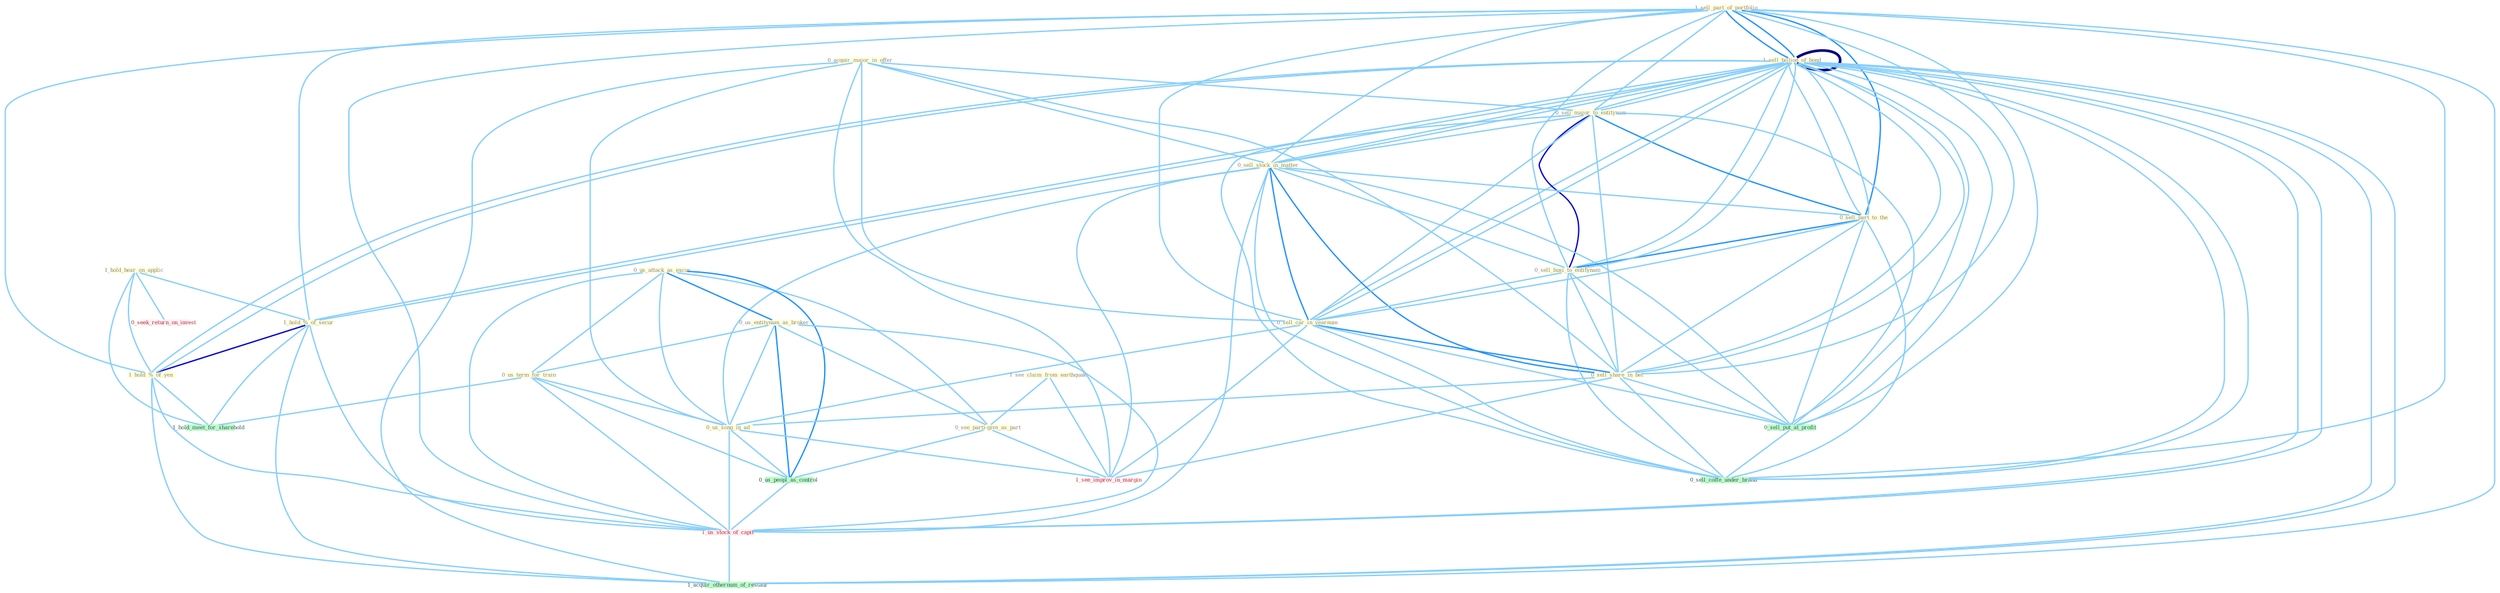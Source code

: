 Graph G{ 
    node
    [shape=polygon,style=filled,width=.5,height=.06,color="#BDFCC9",fixedsize=true,fontsize=4,
    fontcolor="#2f4f4f"];
    {node
    [color="#ffffe0", fontcolor="#8b7d6b"] "1_sell_part_of_portfolio " "1_sell_billion_of_bond " "0_acquir_major_in_offer " "0_sell_major_to_entitynam " "1_hold_hear_on_applic " "1_hold_%_of_secur " "0_sell_stock_in_matter " "0_us_attack_as_excus " "0_sell_part_to_the " "0_sell_busi_to_entitynam " "1_hold_%_of_yen " "0_us_entitynam_as_broker " "0_sell_car_in_yearnum " "0_sell_share_in_bet " "0_us_term_for_train " "1_see_claim_from_earthquak " "0_us_song_in_ad " "0_see_parti-give_as_part " "1_sell_billion_of_bond "}
{node [color="#fff0f5", fontcolor="#b22222"] "0_seek_return_on_invest " "1_us_stock_of_capit " "1_see_improv_in_margin "}
edge [color="#B0E2FF"];

	"1_sell_part_of_portfolio " -- "1_sell_billion_of_bond " [w="2", color="#1e90ff" , len=0.8];
	"1_sell_part_of_portfolio " -- "0_sell_major_to_entitynam " [w="1", color="#87cefa" ];
	"1_sell_part_of_portfolio " -- "1_hold_%_of_secur " [w="1", color="#87cefa" ];
	"1_sell_part_of_portfolio " -- "0_sell_stock_in_matter " [w="1", color="#87cefa" ];
	"1_sell_part_of_portfolio " -- "0_sell_part_to_the " [w="2", color="#1e90ff" , len=0.8];
	"1_sell_part_of_portfolio " -- "0_sell_busi_to_entitynam " [w="1", color="#87cefa" ];
	"1_sell_part_of_portfolio " -- "1_hold_%_of_yen " [w="1", color="#87cefa" ];
	"1_sell_part_of_portfolio " -- "0_sell_car_in_yearnum " [w="1", color="#87cefa" ];
	"1_sell_part_of_portfolio " -- "0_sell_share_in_bet " [w="1", color="#87cefa" ];
	"1_sell_part_of_portfolio " -- "1_sell_billion_of_bond " [w="2", color="#1e90ff" , len=0.8];
	"1_sell_part_of_portfolio " -- "0_sell_put_at_profit " [w="1", color="#87cefa" ];
	"1_sell_part_of_portfolio " -- "1_us_stock_of_capit " [w="1", color="#87cefa" ];
	"1_sell_part_of_portfolio " -- "0_sell_coffe_under_brand " [w="1", color="#87cefa" ];
	"1_sell_part_of_portfolio " -- "1_acquir_othernum_of_restaur " [w="1", color="#87cefa" ];
	"1_sell_billion_of_bond " -- "0_sell_major_to_entitynam " [w="1", color="#87cefa" ];
	"1_sell_billion_of_bond " -- "1_hold_%_of_secur " [w="1", color="#87cefa" ];
	"1_sell_billion_of_bond " -- "0_sell_stock_in_matter " [w="1", color="#87cefa" ];
	"1_sell_billion_of_bond " -- "0_sell_part_to_the " [w="1", color="#87cefa" ];
	"1_sell_billion_of_bond " -- "0_sell_busi_to_entitynam " [w="1", color="#87cefa" ];
	"1_sell_billion_of_bond " -- "1_hold_%_of_yen " [w="1", color="#87cefa" ];
	"1_sell_billion_of_bond " -- "0_sell_car_in_yearnum " [w="1", color="#87cefa" ];
	"1_sell_billion_of_bond " -- "0_sell_share_in_bet " [w="1", color="#87cefa" ];
	"1_sell_billion_of_bond " -- "1_sell_billion_of_bond " [w="4", style=bold, color="#000080", len=0.4];
	"1_sell_billion_of_bond " -- "0_sell_put_at_profit " [w="1", color="#87cefa" ];
	"1_sell_billion_of_bond " -- "1_us_stock_of_capit " [w="1", color="#87cefa" ];
	"1_sell_billion_of_bond " -- "0_sell_coffe_under_brand " [w="1", color="#87cefa" ];
	"1_sell_billion_of_bond " -- "1_acquir_othernum_of_restaur " [w="1", color="#87cefa" ];
	"0_acquir_major_in_offer " -- "0_sell_major_to_entitynam " [w="1", color="#87cefa" ];
	"0_acquir_major_in_offer " -- "0_sell_stock_in_matter " [w="1", color="#87cefa" ];
	"0_acquir_major_in_offer " -- "0_sell_car_in_yearnum " [w="1", color="#87cefa" ];
	"0_acquir_major_in_offer " -- "0_sell_share_in_bet " [w="1", color="#87cefa" ];
	"0_acquir_major_in_offer " -- "0_us_song_in_ad " [w="1", color="#87cefa" ];
	"0_acquir_major_in_offer " -- "1_see_improv_in_margin " [w="1", color="#87cefa" ];
	"0_acquir_major_in_offer " -- "1_acquir_othernum_of_restaur " [w="1", color="#87cefa" ];
	"0_sell_major_to_entitynam " -- "0_sell_stock_in_matter " [w="1", color="#87cefa" ];
	"0_sell_major_to_entitynam " -- "0_sell_part_to_the " [w="2", color="#1e90ff" , len=0.8];
	"0_sell_major_to_entitynam " -- "0_sell_busi_to_entitynam " [w="3", color="#0000cd" , len=0.6];
	"0_sell_major_to_entitynam " -- "0_sell_car_in_yearnum " [w="1", color="#87cefa" ];
	"0_sell_major_to_entitynam " -- "0_sell_share_in_bet " [w="1", color="#87cefa" ];
	"0_sell_major_to_entitynam " -- "1_sell_billion_of_bond " [w="1", color="#87cefa" ];
	"0_sell_major_to_entitynam " -- "0_sell_put_at_profit " [w="1", color="#87cefa" ];
	"0_sell_major_to_entitynam " -- "0_sell_coffe_under_brand " [w="1", color="#87cefa" ];
	"1_hold_hear_on_applic " -- "1_hold_%_of_secur " [w="1", color="#87cefa" ];
	"1_hold_hear_on_applic " -- "1_hold_%_of_yen " [w="1", color="#87cefa" ];
	"1_hold_hear_on_applic " -- "0_seek_return_on_invest " [w="1", color="#87cefa" ];
	"1_hold_hear_on_applic " -- "1_hold_meet_for_sharehold " [w="1", color="#87cefa" ];
	"1_hold_%_of_secur " -- "1_hold_%_of_yen " [w="3", color="#0000cd" , len=0.6];
	"1_hold_%_of_secur " -- "1_sell_billion_of_bond " [w="1", color="#87cefa" ];
	"1_hold_%_of_secur " -- "1_us_stock_of_capit " [w="1", color="#87cefa" ];
	"1_hold_%_of_secur " -- "1_hold_meet_for_sharehold " [w="1", color="#87cefa" ];
	"1_hold_%_of_secur " -- "1_acquir_othernum_of_restaur " [w="1", color="#87cefa" ];
	"0_sell_stock_in_matter " -- "0_sell_part_to_the " [w="1", color="#87cefa" ];
	"0_sell_stock_in_matter " -- "0_sell_busi_to_entitynam " [w="1", color="#87cefa" ];
	"0_sell_stock_in_matter " -- "0_sell_car_in_yearnum " [w="2", color="#1e90ff" , len=0.8];
	"0_sell_stock_in_matter " -- "0_sell_share_in_bet " [w="2", color="#1e90ff" , len=0.8];
	"0_sell_stock_in_matter " -- "0_us_song_in_ad " [w="1", color="#87cefa" ];
	"0_sell_stock_in_matter " -- "1_sell_billion_of_bond " [w="1", color="#87cefa" ];
	"0_sell_stock_in_matter " -- "0_sell_put_at_profit " [w="1", color="#87cefa" ];
	"0_sell_stock_in_matter " -- "1_us_stock_of_capit " [w="1", color="#87cefa" ];
	"0_sell_stock_in_matter " -- "1_see_improv_in_margin " [w="1", color="#87cefa" ];
	"0_sell_stock_in_matter " -- "0_sell_coffe_under_brand " [w="1", color="#87cefa" ];
	"0_us_attack_as_excus " -- "0_us_entitynam_as_broker " [w="2", color="#1e90ff" , len=0.8];
	"0_us_attack_as_excus " -- "0_us_term_for_train " [w="1", color="#87cefa" ];
	"0_us_attack_as_excus " -- "0_us_song_in_ad " [w="1", color="#87cefa" ];
	"0_us_attack_as_excus " -- "0_see_parti-give_as_part " [w="1", color="#87cefa" ];
	"0_us_attack_as_excus " -- "0_us_peopl_as_control " [w="2", color="#1e90ff" , len=0.8];
	"0_us_attack_as_excus " -- "1_us_stock_of_capit " [w="1", color="#87cefa" ];
	"0_sell_part_to_the " -- "0_sell_busi_to_entitynam " [w="2", color="#1e90ff" , len=0.8];
	"0_sell_part_to_the " -- "0_sell_car_in_yearnum " [w="1", color="#87cefa" ];
	"0_sell_part_to_the " -- "0_sell_share_in_bet " [w="1", color="#87cefa" ];
	"0_sell_part_to_the " -- "1_sell_billion_of_bond " [w="1", color="#87cefa" ];
	"0_sell_part_to_the " -- "0_sell_put_at_profit " [w="1", color="#87cefa" ];
	"0_sell_part_to_the " -- "0_sell_coffe_under_brand " [w="1", color="#87cefa" ];
	"0_sell_busi_to_entitynam " -- "0_sell_car_in_yearnum " [w="1", color="#87cefa" ];
	"0_sell_busi_to_entitynam " -- "0_sell_share_in_bet " [w="1", color="#87cefa" ];
	"0_sell_busi_to_entitynam " -- "1_sell_billion_of_bond " [w="1", color="#87cefa" ];
	"0_sell_busi_to_entitynam " -- "0_sell_put_at_profit " [w="1", color="#87cefa" ];
	"0_sell_busi_to_entitynam " -- "0_sell_coffe_under_brand " [w="1", color="#87cefa" ];
	"1_hold_%_of_yen " -- "1_sell_billion_of_bond " [w="1", color="#87cefa" ];
	"1_hold_%_of_yen " -- "1_us_stock_of_capit " [w="1", color="#87cefa" ];
	"1_hold_%_of_yen " -- "1_hold_meet_for_sharehold " [w="1", color="#87cefa" ];
	"1_hold_%_of_yen " -- "1_acquir_othernum_of_restaur " [w="1", color="#87cefa" ];
	"0_us_entitynam_as_broker " -- "0_us_term_for_train " [w="1", color="#87cefa" ];
	"0_us_entitynam_as_broker " -- "0_us_song_in_ad " [w="1", color="#87cefa" ];
	"0_us_entitynam_as_broker " -- "0_see_parti-give_as_part " [w="1", color="#87cefa" ];
	"0_us_entitynam_as_broker " -- "0_us_peopl_as_control " [w="2", color="#1e90ff" , len=0.8];
	"0_us_entitynam_as_broker " -- "1_us_stock_of_capit " [w="1", color="#87cefa" ];
	"0_sell_car_in_yearnum " -- "0_sell_share_in_bet " [w="2", color="#1e90ff" , len=0.8];
	"0_sell_car_in_yearnum " -- "0_us_song_in_ad " [w="1", color="#87cefa" ];
	"0_sell_car_in_yearnum " -- "1_sell_billion_of_bond " [w="1", color="#87cefa" ];
	"0_sell_car_in_yearnum " -- "0_sell_put_at_profit " [w="1", color="#87cefa" ];
	"0_sell_car_in_yearnum " -- "1_see_improv_in_margin " [w="1", color="#87cefa" ];
	"0_sell_car_in_yearnum " -- "0_sell_coffe_under_brand " [w="1", color="#87cefa" ];
	"0_sell_share_in_bet " -- "0_us_song_in_ad " [w="1", color="#87cefa" ];
	"0_sell_share_in_bet " -- "1_sell_billion_of_bond " [w="1", color="#87cefa" ];
	"0_sell_share_in_bet " -- "0_sell_put_at_profit " [w="1", color="#87cefa" ];
	"0_sell_share_in_bet " -- "1_see_improv_in_margin " [w="1", color="#87cefa" ];
	"0_sell_share_in_bet " -- "0_sell_coffe_under_brand " [w="1", color="#87cefa" ];
	"0_us_term_for_train " -- "0_us_song_in_ad " [w="1", color="#87cefa" ];
	"0_us_term_for_train " -- "0_us_peopl_as_control " [w="1", color="#87cefa" ];
	"0_us_term_for_train " -- "1_us_stock_of_capit " [w="1", color="#87cefa" ];
	"0_us_term_for_train " -- "1_hold_meet_for_sharehold " [w="1", color="#87cefa" ];
	"1_see_claim_from_earthquak " -- "0_see_parti-give_as_part " [w="1", color="#87cefa" ];
	"1_see_claim_from_earthquak " -- "1_see_improv_in_margin " [w="1", color="#87cefa" ];
	"0_us_song_in_ad " -- "0_us_peopl_as_control " [w="1", color="#87cefa" ];
	"0_us_song_in_ad " -- "1_us_stock_of_capit " [w="1", color="#87cefa" ];
	"0_us_song_in_ad " -- "1_see_improv_in_margin " [w="1", color="#87cefa" ];
	"0_see_parti-give_as_part " -- "0_us_peopl_as_control " [w="1", color="#87cefa" ];
	"0_see_parti-give_as_part " -- "1_see_improv_in_margin " [w="1", color="#87cefa" ];
	"1_sell_billion_of_bond " -- "0_sell_put_at_profit " [w="1", color="#87cefa" ];
	"1_sell_billion_of_bond " -- "1_us_stock_of_capit " [w="1", color="#87cefa" ];
	"1_sell_billion_of_bond " -- "0_sell_coffe_under_brand " [w="1", color="#87cefa" ];
	"1_sell_billion_of_bond " -- "1_acquir_othernum_of_restaur " [w="1", color="#87cefa" ];
	"0_us_peopl_as_control " -- "1_us_stock_of_capit " [w="1", color="#87cefa" ];
	"0_sell_put_at_profit " -- "0_sell_coffe_under_brand " [w="1", color="#87cefa" ];
	"1_us_stock_of_capit " -- "1_acquir_othernum_of_restaur " [w="1", color="#87cefa" ];
}